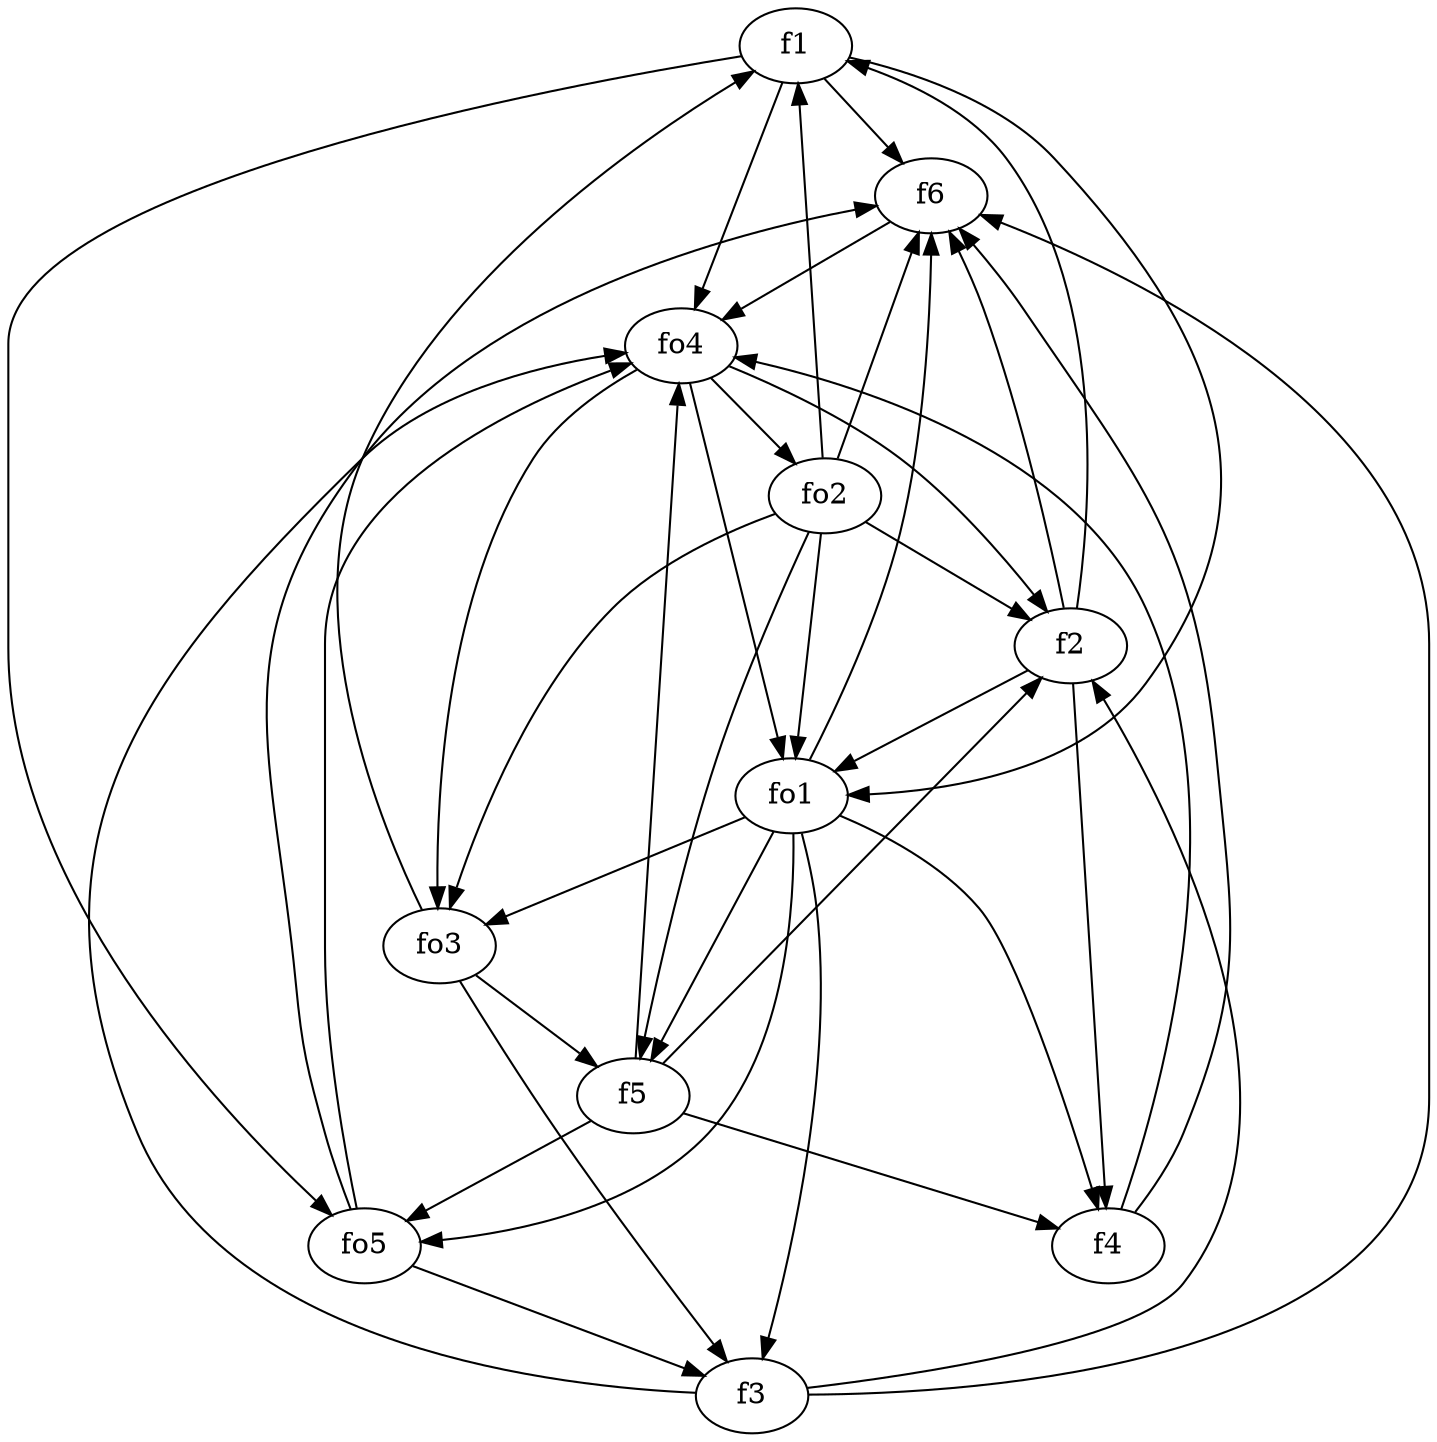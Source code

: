 strict digraph  {
f1;
f2;
f3;
f4;
f5;
f6;
fo1;
fo2;
fo3;
fo4;
fo5;
f1 -> fo4  [weight=2];
f1 -> fo1  [weight=2];
f1 -> fo5  [weight=2];
f1 -> f6  [weight=2];
f2 -> f6  [weight=2];
f2 -> f1  [weight=2];
f2 -> f4  [weight=2];
f2 -> fo1  [weight=2];
f3 -> f6  [weight=2];
f3 -> f2  [weight=2];
f3 -> fo4  [weight=2];
f4 -> fo4  [weight=2];
f4 -> f6  [weight=2];
f5 -> f4  [weight=2];
f5 -> fo4  [weight=2];
f5 -> fo5  [weight=2];
f5 -> f2  [weight=2];
f6 -> fo4  [weight=2];
fo1 -> f5  [weight=2];
fo1 -> fo5  [weight=2];
fo1 -> f3  [weight=2];
fo1 -> fo3  [weight=2];
fo1 -> f6  [weight=2];
fo1 -> f4  [weight=2];
fo2 -> f6  [weight=2];
fo2 -> fo3  [weight=2];
fo2 -> fo1  [weight=2];
fo2 -> f1  [weight=2];
fo2 -> f5  [weight=2];
fo2 -> f2  [weight=2];
fo3 -> f5  [weight=2];
fo3 -> f1  [weight=2];
fo3 -> f3  [weight=2];
fo4 -> fo2  [weight=2];
fo4 -> fo1  [weight=2];
fo4 -> fo3  [weight=2];
fo4 -> f2  [weight=2];
fo5 -> fo4  [weight=2];
fo5 -> f3  [weight=2];
fo5 -> f6  [weight=2];
}

